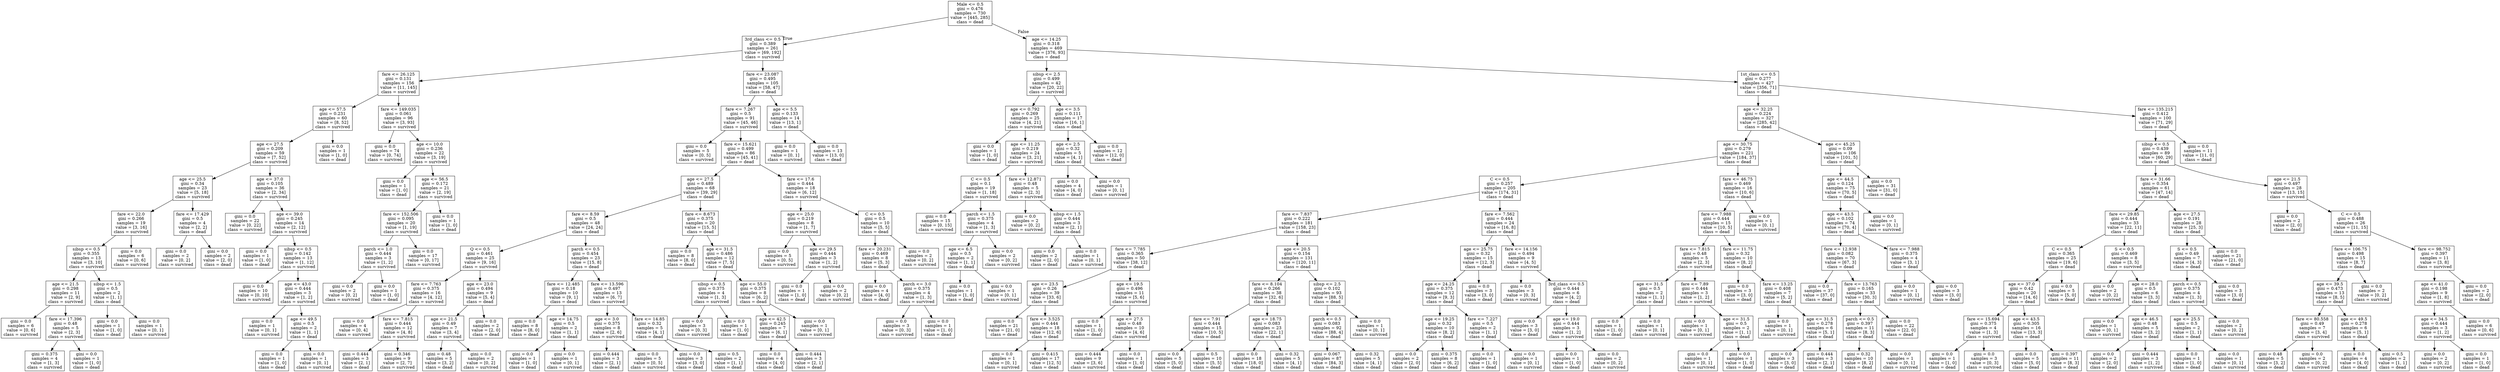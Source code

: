 digraph Tree {
node [shape=box] ;
0 [label="Male <= 0.5\ngini = 0.476\nsamples = 730\nvalue = [445, 285]\nclass = dead"] ;
1 [label="3rd_class <= 0.5\ngini = 0.389\nsamples = 261\nvalue = [69, 192]\nclass = survived"] ;
0 -> 1 [labeldistance=2.5, labelangle=45, headlabel="True"] ;
2 [label="fare <= 26.125\ngini = 0.131\nsamples = 156\nvalue = [11, 145]\nclass = survived"] ;
1 -> 2 ;
3 [label="age <= 57.5\ngini = 0.231\nsamples = 60\nvalue = [8, 52]\nclass = survived"] ;
2 -> 3 ;
4 [label="age <= 27.5\ngini = 0.209\nsamples = 59\nvalue = [7, 52]\nclass = survived"] ;
3 -> 4 ;
5 [label="age <= 25.5\ngini = 0.34\nsamples = 23\nvalue = [5, 18]\nclass = survived"] ;
4 -> 5 ;
6 [label="fare <= 22.0\ngini = 0.266\nsamples = 19\nvalue = [3, 16]\nclass = survived"] ;
5 -> 6 ;
7 [label="sibsp <= 0.5\ngini = 0.355\nsamples = 13\nvalue = [3, 10]\nclass = survived"] ;
6 -> 7 ;
8 [label="age <= 21.5\ngini = 0.298\nsamples = 11\nvalue = [2, 9]\nclass = survived"] ;
7 -> 8 ;
9 [label="gini = 0.0\nsamples = 6\nvalue = [0, 6]\nclass = survived"] ;
8 -> 9 ;
10 [label="fare <= 17.396\ngini = 0.48\nsamples = 5\nvalue = [2, 3]\nclass = survived"] ;
8 -> 10 ;
11 [label="gini = 0.375\nsamples = 4\nvalue = [1, 3]\nclass = survived"] ;
10 -> 11 ;
12 [label="gini = 0.0\nsamples = 1\nvalue = [1, 0]\nclass = dead"] ;
10 -> 12 ;
13 [label="sibsp <= 1.5\ngini = 0.5\nsamples = 2\nvalue = [1, 1]\nclass = dead"] ;
7 -> 13 ;
14 [label="gini = 0.0\nsamples = 1\nvalue = [1, 0]\nclass = dead"] ;
13 -> 14 ;
15 [label="gini = 0.0\nsamples = 1\nvalue = [0, 1]\nclass = survived"] ;
13 -> 15 ;
16 [label="gini = 0.0\nsamples = 6\nvalue = [0, 6]\nclass = survived"] ;
6 -> 16 ;
17 [label="fare <= 17.429\ngini = 0.5\nsamples = 4\nvalue = [2, 2]\nclass = dead"] ;
5 -> 17 ;
18 [label="gini = 0.0\nsamples = 2\nvalue = [0, 2]\nclass = survived"] ;
17 -> 18 ;
19 [label="gini = 0.0\nsamples = 2\nvalue = [2, 0]\nclass = dead"] ;
17 -> 19 ;
20 [label="age <= 37.0\ngini = 0.105\nsamples = 36\nvalue = [2, 34]\nclass = survived"] ;
4 -> 20 ;
21 [label="gini = 0.0\nsamples = 22\nvalue = [0, 22]\nclass = survived"] ;
20 -> 21 ;
22 [label="age <= 39.0\ngini = 0.245\nsamples = 14\nvalue = [2, 12]\nclass = survived"] ;
20 -> 22 ;
23 [label="gini = 0.0\nsamples = 1\nvalue = [1, 0]\nclass = dead"] ;
22 -> 23 ;
24 [label="sibsp <= 0.5\ngini = 0.142\nsamples = 13\nvalue = [1, 12]\nclass = survived"] ;
22 -> 24 ;
25 [label="gini = 0.0\nsamples = 10\nvalue = [0, 10]\nclass = survived"] ;
24 -> 25 ;
26 [label="age <= 43.0\ngini = 0.444\nsamples = 3\nvalue = [1, 2]\nclass = survived"] ;
24 -> 26 ;
27 [label="gini = 0.0\nsamples = 1\nvalue = [0, 1]\nclass = survived"] ;
26 -> 27 ;
28 [label="age <= 49.5\ngini = 0.5\nsamples = 2\nvalue = [1, 1]\nclass = dead"] ;
26 -> 28 ;
29 [label="gini = 0.0\nsamples = 1\nvalue = [1, 0]\nclass = dead"] ;
28 -> 29 ;
30 [label="gini = 0.0\nsamples = 1\nvalue = [0, 1]\nclass = survived"] ;
28 -> 30 ;
31 [label="gini = 0.0\nsamples = 1\nvalue = [1, 0]\nclass = dead"] ;
3 -> 31 ;
32 [label="fare <= 149.035\ngini = 0.061\nsamples = 96\nvalue = [3, 93]\nclass = survived"] ;
2 -> 32 ;
33 [label="gini = 0.0\nsamples = 74\nvalue = [0, 74]\nclass = survived"] ;
32 -> 33 ;
34 [label="age <= 10.0\ngini = 0.236\nsamples = 22\nvalue = [3, 19]\nclass = survived"] ;
32 -> 34 ;
35 [label="gini = 0.0\nsamples = 1\nvalue = [1, 0]\nclass = dead"] ;
34 -> 35 ;
36 [label="age <= 56.5\ngini = 0.172\nsamples = 21\nvalue = [2, 19]\nclass = survived"] ;
34 -> 36 ;
37 [label="fare <= 152.506\ngini = 0.095\nsamples = 20\nvalue = [1, 19]\nclass = survived"] ;
36 -> 37 ;
38 [label="parch <= 1.0\ngini = 0.444\nsamples = 3\nvalue = [1, 2]\nclass = survived"] ;
37 -> 38 ;
39 [label="gini = 0.0\nsamples = 2\nvalue = [0, 2]\nclass = survived"] ;
38 -> 39 ;
40 [label="gini = 0.0\nsamples = 1\nvalue = [1, 0]\nclass = dead"] ;
38 -> 40 ;
41 [label="gini = 0.0\nsamples = 17\nvalue = [0, 17]\nclass = survived"] ;
37 -> 41 ;
42 [label="gini = 0.0\nsamples = 1\nvalue = [1, 0]\nclass = dead"] ;
36 -> 42 ;
43 [label="fare <= 23.087\ngini = 0.495\nsamples = 105\nvalue = [58, 47]\nclass = dead"] ;
1 -> 43 ;
44 [label="fare <= 7.267\ngini = 0.5\nsamples = 91\nvalue = [45, 46]\nclass = survived"] ;
43 -> 44 ;
45 [label="gini = 0.0\nsamples = 5\nvalue = [0, 5]\nclass = survived"] ;
44 -> 45 ;
46 [label="fare <= 15.621\ngini = 0.499\nsamples = 86\nvalue = [45, 41]\nclass = dead"] ;
44 -> 46 ;
47 [label="age <= 27.5\ngini = 0.489\nsamples = 68\nvalue = [39, 29]\nclass = dead"] ;
46 -> 47 ;
48 [label="fare <= 8.59\ngini = 0.5\nsamples = 48\nvalue = [24, 24]\nclass = dead"] ;
47 -> 48 ;
49 [label="Q <= 0.5\ngini = 0.461\nsamples = 25\nvalue = [9, 16]\nclass = survived"] ;
48 -> 49 ;
50 [label="fare <= 7.763\ngini = 0.375\nsamples = 16\nvalue = [4, 12]\nclass = survived"] ;
49 -> 50 ;
51 [label="gini = 0.0\nsamples = 4\nvalue = [0, 4]\nclass = survived"] ;
50 -> 51 ;
52 [label="fare <= 7.815\ngini = 0.444\nsamples = 12\nvalue = [4, 8]\nclass = survived"] ;
50 -> 52 ;
53 [label="gini = 0.444\nsamples = 3\nvalue = [2, 1]\nclass = dead"] ;
52 -> 53 ;
54 [label="gini = 0.346\nsamples = 9\nvalue = [2, 7]\nclass = survived"] ;
52 -> 54 ;
55 [label="age <= 23.0\ngini = 0.494\nsamples = 9\nvalue = [5, 4]\nclass = dead"] ;
49 -> 55 ;
56 [label="age <= 21.5\ngini = 0.49\nsamples = 7\nvalue = [3, 4]\nclass = survived"] ;
55 -> 56 ;
57 [label="gini = 0.48\nsamples = 5\nvalue = [3, 2]\nclass = dead"] ;
56 -> 57 ;
58 [label="gini = 0.0\nsamples = 2\nvalue = [0, 2]\nclass = survived"] ;
56 -> 58 ;
59 [label="gini = 0.0\nsamples = 2\nvalue = [2, 0]\nclass = dead"] ;
55 -> 59 ;
60 [label="parch <= 0.5\ngini = 0.454\nsamples = 23\nvalue = [15, 8]\nclass = dead"] ;
48 -> 60 ;
61 [label="fare <= 12.485\ngini = 0.18\nsamples = 10\nvalue = [9, 1]\nclass = dead"] ;
60 -> 61 ;
62 [label="gini = 0.0\nsamples = 8\nvalue = [8, 0]\nclass = dead"] ;
61 -> 62 ;
63 [label="age <= 14.75\ngini = 0.5\nsamples = 2\nvalue = [1, 1]\nclass = dead"] ;
61 -> 63 ;
64 [label="gini = 0.0\nsamples = 1\nvalue = [1, 0]\nclass = dead"] ;
63 -> 64 ;
65 [label="gini = 0.0\nsamples = 1\nvalue = [0, 1]\nclass = survived"] ;
63 -> 65 ;
66 [label="fare <= 13.596\ngini = 0.497\nsamples = 13\nvalue = [6, 7]\nclass = survived"] ;
60 -> 66 ;
67 [label="age <= 3.0\ngini = 0.375\nsamples = 8\nvalue = [2, 6]\nclass = survived"] ;
66 -> 67 ;
68 [label="gini = 0.444\nsamples = 3\nvalue = [2, 1]\nclass = dead"] ;
67 -> 68 ;
69 [label="gini = 0.0\nsamples = 5\nvalue = [0, 5]\nclass = survived"] ;
67 -> 69 ;
70 [label="fare <= 14.85\ngini = 0.32\nsamples = 5\nvalue = [4, 1]\nclass = dead"] ;
66 -> 70 ;
71 [label="gini = 0.0\nsamples = 3\nvalue = [3, 0]\nclass = dead"] ;
70 -> 71 ;
72 [label="gini = 0.5\nsamples = 2\nvalue = [1, 1]\nclass = dead"] ;
70 -> 72 ;
73 [label="fare <= 8.673\ngini = 0.375\nsamples = 20\nvalue = [15, 5]\nclass = dead"] ;
47 -> 73 ;
74 [label="gini = 0.0\nsamples = 8\nvalue = [8, 0]\nclass = dead"] ;
73 -> 74 ;
75 [label="age <= 31.5\ngini = 0.486\nsamples = 12\nvalue = [7, 5]\nclass = dead"] ;
73 -> 75 ;
76 [label="sibsp <= 0.5\ngini = 0.375\nsamples = 4\nvalue = [1, 3]\nclass = survived"] ;
75 -> 76 ;
77 [label="gini = 0.0\nsamples = 3\nvalue = [0, 3]\nclass = survived"] ;
76 -> 77 ;
78 [label="gini = 0.0\nsamples = 1\nvalue = [1, 0]\nclass = dead"] ;
76 -> 78 ;
79 [label="age <= 55.0\ngini = 0.375\nsamples = 8\nvalue = [6, 2]\nclass = dead"] ;
75 -> 79 ;
80 [label="age <= 42.5\ngini = 0.245\nsamples = 7\nvalue = [6, 1]\nclass = dead"] ;
79 -> 80 ;
81 [label="gini = 0.0\nsamples = 4\nvalue = [4, 0]\nclass = dead"] ;
80 -> 81 ;
82 [label="gini = 0.444\nsamples = 3\nvalue = [2, 1]\nclass = dead"] ;
80 -> 82 ;
83 [label="gini = 0.0\nsamples = 1\nvalue = [0, 1]\nclass = survived"] ;
79 -> 83 ;
84 [label="fare <= 17.6\ngini = 0.444\nsamples = 18\nvalue = [6, 12]\nclass = survived"] ;
46 -> 84 ;
85 [label="age <= 25.0\ngini = 0.219\nsamples = 8\nvalue = [1, 7]\nclass = survived"] ;
84 -> 85 ;
86 [label="gini = 0.0\nsamples = 5\nvalue = [0, 5]\nclass = survived"] ;
85 -> 86 ;
87 [label="age <= 29.5\ngini = 0.444\nsamples = 3\nvalue = [1, 2]\nclass = survived"] ;
85 -> 87 ;
88 [label="gini = 0.0\nsamples = 1\nvalue = [1, 0]\nclass = dead"] ;
87 -> 88 ;
89 [label="gini = 0.0\nsamples = 2\nvalue = [0, 2]\nclass = survived"] ;
87 -> 89 ;
90 [label="C <= 0.5\ngini = 0.5\nsamples = 10\nvalue = [5, 5]\nclass = dead"] ;
84 -> 90 ;
91 [label="fare <= 20.231\ngini = 0.469\nsamples = 8\nvalue = [5, 3]\nclass = dead"] ;
90 -> 91 ;
92 [label="gini = 0.0\nsamples = 4\nvalue = [4, 0]\nclass = dead"] ;
91 -> 92 ;
93 [label="parch <= 3.0\ngini = 0.375\nsamples = 4\nvalue = [1, 3]\nclass = survived"] ;
91 -> 93 ;
94 [label="gini = 0.0\nsamples = 3\nvalue = [0, 3]\nclass = survived"] ;
93 -> 94 ;
95 [label="gini = 0.0\nsamples = 1\nvalue = [1, 0]\nclass = dead"] ;
93 -> 95 ;
96 [label="gini = 0.0\nsamples = 2\nvalue = [0, 2]\nclass = survived"] ;
90 -> 96 ;
97 [label="age <= 5.5\ngini = 0.133\nsamples = 14\nvalue = [13, 1]\nclass = dead"] ;
43 -> 97 ;
98 [label="gini = 0.0\nsamples = 1\nvalue = [0, 1]\nclass = survived"] ;
97 -> 98 ;
99 [label="gini = 0.0\nsamples = 13\nvalue = [13, 0]\nclass = dead"] ;
97 -> 99 ;
100 [label="age <= 14.25\ngini = 0.318\nsamples = 469\nvalue = [376, 93]\nclass = dead"] ;
0 -> 100 [labeldistance=2.5, labelangle=-45, headlabel="False"] ;
101 [label="sibsp <= 2.5\ngini = 0.499\nsamples = 42\nvalue = [20, 22]\nclass = survived"] ;
100 -> 101 ;
102 [label="age <= 0.792\ngini = 0.269\nsamples = 25\nvalue = [4, 21]\nclass = survived"] ;
101 -> 102 ;
103 [label="gini = 0.0\nsamples = 1\nvalue = [1, 0]\nclass = dead"] ;
102 -> 103 ;
104 [label="age <= 11.25\ngini = 0.219\nsamples = 24\nvalue = [3, 21]\nclass = survived"] ;
102 -> 104 ;
105 [label="C <= 0.5\ngini = 0.1\nsamples = 19\nvalue = [1, 18]\nclass = survived"] ;
104 -> 105 ;
106 [label="gini = 0.0\nsamples = 15\nvalue = [0, 15]\nclass = survived"] ;
105 -> 106 ;
107 [label="parch <= 1.5\ngini = 0.375\nsamples = 4\nvalue = [1, 3]\nclass = survived"] ;
105 -> 107 ;
108 [label="age <= 6.5\ngini = 0.5\nsamples = 2\nvalue = [1, 1]\nclass = dead"] ;
107 -> 108 ;
109 [label="gini = 0.0\nsamples = 1\nvalue = [1, 0]\nclass = dead"] ;
108 -> 109 ;
110 [label="gini = 0.0\nsamples = 1\nvalue = [0, 1]\nclass = survived"] ;
108 -> 110 ;
111 [label="gini = 0.0\nsamples = 2\nvalue = [0, 2]\nclass = survived"] ;
107 -> 111 ;
112 [label="fare <= 12.871\ngini = 0.48\nsamples = 5\nvalue = [2, 3]\nclass = survived"] ;
104 -> 112 ;
113 [label="gini = 0.0\nsamples = 2\nvalue = [0, 2]\nclass = survived"] ;
112 -> 113 ;
114 [label="sibsp <= 1.5\ngini = 0.444\nsamples = 3\nvalue = [2, 1]\nclass = dead"] ;
112 -> 114 ;
115 [label="gini = 0.0\nsamples = 2\nvalue = [2, 0]\nclass = dead"] ;
114 -> 115 ;
116 [label="gini = 0.0\nsamples = 1\nvalue = [0, 1]\nclass = survived"] ;
114 -> 116 ;
117 [label="age <= 3.5\ngini = 0.111\nsamples = 17\nvalue = [16, 1]\nclass = dead"] ;
101 -> 117 ;
118 [label="age <= 2.5\ngini = 0.32\nsamples = 5\nvalue = [4, 1]\nclass = dead"] ;
117 -> 118 ;
119 [label="gini = 0.0\nsamples = 4\nvalue = [4, 0]\nclass = dead"] ;
118 -> 119 ;
120 [label="gini = 0.0\nsamples = 1\nvalue = [0, 1]\nclass = survived"] ;
118 -> 120 ;
121 [label="gini = 0.0\nsamples = 12\nvalue = [12, 0]\nclass = dead"] ;
117 -> 121 ;
122 [label="1st_class <= 0.5\ngini = 0.277\nsamples = 427\nvalue = [356, 71]\nclass = dead"] ;
100 -> 122 ;
123 [label="age <= 32.25\ngini = 0.224\nsamples = 327\nvalue = [285, 42]\nclass = dead"] ;
122 -> 123 ;
124 [label="age <= 30.75\ngini = 0.279\nsamples = 221\nvalue = [184, 37]\nclass = dead"] ;
123 -> 124 ;
125 [label="C <= 0.5\ngini = 0.257\nsamples = 205\nvalue = [174, 31]\nclass = dead"] ;
124 -> 125 ;
126 [label="fare <= 7.837\ngini = 0.222\nsamples = 181\nvalue = [158, 23]\nclass = dead"] ;
125 -> 126 ;
127 [label="fare <= 7.785\ngini = 0.365\nsamples = 50\nvalue = [38, 12]\nclass = dead"] ;
126 -> 127 ;
128 [label="age <= 23.5\ngini = 0.26\nsamples = 39\nvalue = [33, 6]\nclass = dead"] ;
127 -> 128 ;
129 [label="gini = 0.0\nsamples = 21\nvalue = [21, 0]\nclass = dead"] ;
128 -> 129 ;
130 [label="fare <= 3.525\ngini = 0.444\nsamples = 18\nvalue = [12, 6]\nclass = dead"] ;
128 -> 130 ;
131 [label="gini = 0.0\nsamples = 1\nvalue = [0, 1]\nclass = survived"] ;
130 -> 131 ;
132 [label="gini = 0.415\nsamples = 17\nvalue = [12, 5]\nclass = dead"] ;
130 -> 132 ;
133 [label="age <= 19.5\ngini = 0.496\nsamples = 11\nvalue = [5, 6]\nclass = survived"] ;
127 -> 133 ;
134 [label="gini = 0.0\nsamples = 1\nvalue = [1, 0]\nclass = dead"] ;
133 -> 134 ;
135 [label="age <= 27.5\ngini = 0.48\nsamples = 10\nvalue = [4, 6]\nclass = survived"] ;
133 -> 135 ;
136 [label="gini = 0.444\nsamples = 9\nvalue = [3, 6]\nclass = survived"] ;
135 -> 136 ;
137 [label="gini = 0.0\nsamples = 1\nvalue = [1, 0]\nclass = dead"] ;
135 -> 137 ;
138 [label="age <= 20.5\ngini = 0.154\nsamples = 131\nvalue = [120, 11]\nclass = dead"] ;
126 -> 138 ;
139 [label="fare <= 8.104\ngini = 0.266\nsamples = 38\nvalue = [32, 6]\nclass = dead"] ;
138 -> 139 ;
140 [label="fare <= 7.91\ngini = 0.444\nsamples = 15\nvalue = [10, 5]\nclass = dead"] ;
139 -> 140 ;
141 [label="gini = 0.0\nsamples = 5\nvalue = [5, 0]\nclass = dead"] ;
140 -> 141 ;
142 [label="gini = 0.5\nsamples = 10\nvalue = [5, 5]\nclass = dead"] ;
140 -> 142 ;
143 [label="age <= 18.75\ngini = 0.083\nsamples = 23\nvalue = [22, 1]\nclass = dead"] ;
139 -> 143 ;
144 [label="gini = 0.0\nsamples = 18\nvalue = [18, 0]\nclass = dead"] ;
143 -> 144 ;
145 [label="gini = 0.32\nsamples = 5\nvalue = [4, 1]\nclass = dead"] ;
143 -> 145 ;
146 [label="sibsp <= 2.5\ngini = 0.102\nsamples = 93\nvalue = [88, 5]\nclass = dead"] ;
138 -> 146 ;
147 [label="parch <= 0.5\ngini = 0.083\nsamples = 92\nvalue = [88, 4]\nclass = dead"] ;
146 -> 147 ;
148 [label="gini = 0.067\nsamples = 87\nvalue = [84, 3]\nclass = dead"] ;
147 -> 148 ;
149 [label="gini = 0.32\nsamples = 5\nvalue = [4, 1]\nclass = dead"] ;
147 -> 149 ;
150 [label="gini = 0.0\nsamples = 1\nvalue = [0, 1]\nclass = survived"] ;
146 -> 150 ;
151 [label="fare <= 7.562\ngini = 0.444\nsamples = 24\nvalue = [16, 8]\nclass = dead"] ;
125 -> 151 ;
152 [label="age <= 25.75\ngini = 0.32\nsamples = 15\nvalue = [12, 3]\nclass = dead"] ;
151 -> 152 ;
153 [label="age <= 24.25\ngini = 0.375\nsamples = 12\nvalue = [9, 3]\nclass = dead"] ;
152 -> 153 ;
154 [label="age <= 19.25\ngini = 0.32\nsamples = 10\nvalue = [8, 2]\nclass = dead"] ;
153 -> 154 ;
155 [label="gini = 0.0\nsamples = 2\nvalue = [2, 0]\nclass = dead"] ;
154 -> 155 ;
156 [label="gini = 0.375\nsamples = 8\nvalue = [6, 2]\nclass = dead"] ;
154 -> 156 ;
157 [label="fare <= 7.227\ngini = 0.5\nsamples = 2\nvalue = [1, 1]\nclass = dead"] ;
153 -> 157 ;
158 [label="gini = 0.0\nsamples = 1\nvalue = [1, 0]\nclass = dead"] ;
157 -> 158 ;
159 [label="gini = 0.0\nsamples = 1\nvalue = [0, 1]\nclass = survived"] ;
157 -> 159 ;
160 [label="gini = 0.0\nsamples = 3\nvalue = [3, 0]\nclass = dead"] ;
152 -> 160 ;
161 [label="fare <= 14.156\ngini = 0.494\nsamples = 9\nvalue = [4, 5]\nclass = survived"] ;
151 -> 161 ;
162 [label="gini = 0.0\nsamples = 3\nvalue = [0, 3]\nclass = survived"] ;
161 -> 162 ;
163 [label="3rd_class <= 0.5\ngini = 0.444\nsamples = 6\nvalue = [4, 2]\nclass = dead"] ;
161 -> 163 ;
164 [label="gini = 0.0\nsamples = 3\nvalue = [3, 0]\nclass = dead"] ;
163 -> 164 ;
165 [label="age <= 19.0\ngini = 0.444\nsamples = 3\nvalue = [1, 2]\nclass = survived"] ;
163 -> 165 ;
166 [label="gini = 0.0\nsamples = 1\nvalue = [1, 0]\nclass = dead"] ;
165 -> 166 ;
167 [label="gini = 0.0\nsamples = 2\nvalue = [0, 2]\nclass = survived"] ;
165 -> 167 ;
168 [label="fare <= 46.75\ngini = 0.469\nsamples = 16\nvalue = [10, 6]\nclass = dead"] ;
124 -> 168 ;
169 [label="fare <= 7.988\ngini = 0.444\nsamples = 15\nvalue = [10, 5]\nclass = dead"] ;
168 -> 169 ;
170 [label="fare <= 7.815\ngini = 0.48\nsamples = 5\nvalue = [2, 3]\nclass = survived"] ;
169 -> 170 ;
171 [label="age <= 31.5\ngini = 0.5\nsamples = 2\nvalue = [1, 1]\nclass = dead"] ;
170 -> 171 ;
172 [label="gini = 0.0\nsamples = 1\nvalue = [1, 0]\nclass = dead"] ;
171 -> 172 ;
173 [label="gini = 0.0\nsamples = 1\nvalue = [0, 1]\nclass = survived"] ;
171 -> 173 ;
174 [label="fare <= 7.89\ngini = 0.444\nsamples = 3\nvalue = [1, 2]\nclass = survived"] ;
170 -> 174 ;
175 [label="gini = 0.0\nsamples = 1\nvalue = [0, 1]\nclass = survived"] ;
174 -> 175 ;
176 [label="age <= 31.5\ngini = 0.5\nsamples = 2\nvalue = [1, 1]\nclass = dead"] ;
174 -> 176 ;
177 [label="gini = 0.0\nsamples = 1\nvalue = [0, 1]\nclass = survived"] ;
176 -> 177 ;
178 [label="gini = 0.0\nsamples = 1\nvalue = [1, 0]\nclass = dead"] ;
176 -> 178 ;
179 [label="fare <= 11.75\ngini = 0.32\nsamples = 10\nvalue = [8, 2]\nclass = dead"] ;
169 -> 179 ;
180 [label="gini = 0.0\nsamples = 3\nvalue = [3, 0]\nclass = dead"] ;
179 -> 180 ;
181 [label="fare <= 13.25\ngini = 0.408\nsamples = 7\nvalue = [5, 2]\nclass = dead"] ;
179 -> 181 ;
182 [label="gini = 0.0\nsamples = 1\nvalue = [0, 1]\nclass = survived"] ;
181 -> 182 ;
183 [label="age <= 31.5\ngini = 0.278\nsamples = 6\nvalue = [5, 1]\nclass = dead"] ;
181 -> 183 ;
184 [label="gini = 0.0\nsamples = 3\nvalue = [3, 0]\nclass = dead"] ;
183 -> 184 ;
185 [label="gini = 0.444\nsamples = 3\nvalue = [2, 1]\nclass = dead"] ;
183 -> 185 ;
186 [label="gini = 0.0\nsamples = 1\nvalue = [0, 1]\nclass = survived"] ;
168 -> 186 ;
187 [label="age <= 45.25\ngini = 0.09\nsamples = 106\nvalue = [101, 5]\nclass = dead"] ;
123 -> 187 ;
188 [label="age <= 44.5\ngini = 0.124\nsamples = 75\nvalue = [70, 5]\nclass = dead"] ;
187 -> 188 ;
189 [label="age <= 43.5\ngini = 0.102\nsamples = 74\nvalue = [70, 4]\nclass = dead"] ;
188 -> 189 ;
190 [label="fare <= 12.938\ngini = 0.082\nsamples = 70\nvalue = [67, 3]\nclass = dead"] ;
189 -> 190 ;
191 [label="gini = 0.0\nsamples = 37\nvalue = [37, 0]\nclass = dead"] ;
190 -> 191 ;
192 [label="fare <= 13.763\ngini = 0.165\nsamples = 33\nvalue = [30, 3]\nclass = dead"] ;
190 -> 192 ;
193 [label="parch <= 0.5\ngini = 0.397\nsamples = 11\nvalue = [8, 3]\nclass = dead"] ;
192 -> 193 ;
194 [label="gini = 0.32\nsamples = 10\nvalue = [8, 2]\nclass = dead"] ;
193 -> 194 ;
195 [label="gini = 0.0\nsamples = 1\nvalue = [0, 1]\nclass = survived"] ;
193 -> 195 ;
196 [label="gini = 0.0\nsamples = 22\nvalue = [22, 0]\nclass = dead"] ;
192 -> 196 ;
197 [label="fare <= 7.988\ngini = 0.375\nsamples = 4\nvalue = [3, 1]\nclass = dead"] ;
189 -> 197 ;
198 [label="gini = 0.0\nsamples = 1\nvalue = [0, 1]\nclass = survived"] ;
197 -> 198 ;
199 [label="gini = 0.0\nsamples = 3\nvalue = [3, 0]\nclass = dead"] ;
197 -> 199 ;
200 [label="gini = 0.0\nsamples = 1\nvalue = [0, 1]\nclass = survived"] ;
188 -> 200 ;
201 [label="gini = 0.0\nsamples = 31\nvalue = [31, 0]\nclass = dead"] ;
187 -> 201 ;
202 [label="fare <= 135.215\ngini = 0.412\nsamples = 100\nvalue = [71, 29]\nclass = dead"] ;
122 -> 202 ;
203 [label="sibsp <= 0.5\ngini = 0.439\nsamples = 89\nvalue = [60, 29]\nclass = dead"] ;
202 -> 203 ;
204 [label="fare <= 31.66\ngini = 0.354\nsamples = 61\nvalue = [47, 14]\nclass = dead"] ;
203 -> 204 ;
205 [label="fare <= 29.85\ngini = 0.444\nsamples = 33\nvalue = [22, 11]\nclass = dead"] ;
204 -> 205 ;
206 [label="C <= 0.5\ngini = 0.365\nsamples = 25\nvalue = [19, 6]\nclass = dead"] ;
205 -> 206 ;
207 [label="age <= 37.0\ngini = 0.42\nsamples = 20\nvalue = [14, 6]\nclass = dead"] ;
206 -> 207 ;
208 [label="fare <= 15.694\ngini = 0.375\nsamples = 4\nvalue = [1, 3]\nclass = survived"] ;
207 -> 208 ;
209 [label="gini = 0.0\nsamples = 1\nvalue = [1, 0]\nclass = dead"] ;
208 -> 209 ;
210 [label="gini = 0.0\nsamples = 3\nvalue = [0, 3]\nclass = survived"] ;
208 -> 210 ;
211 [label="age <= 43.5\ngini = 0.305\nsamples = 16\nvalue = [13, 3]\nclass = dead"] ;
207 -> 211 ;
212 [label="gini = 0.0\nsamples = 5\nvalue = [5, 0]\nclass = dead"] ;
211 -> 212 ;
213 [label="gini = 0.397\nsamples = 11\nvalue = [8, 3]\nclass = dead"] ;
211 -> 213 ;
214 [label="gini = 0.0\nsamples = 5\nvalue = [5, 0]\nclass = dead"] ;
206 -> 214 ;
215 [label="S <= 0.5\ngini = 0.469\nsamples = 8\nvalue = [3, 5]\nclass = survived"] ;
205 -> 215 ;
216 [label="gini = 0.0\nsamples = 2\nvalue = [0, 2]\nclass = survived"] ;
215 -> 216 ;
217 [label="age <= 28.0\ngini = 0.5\nsamples = 6\nvalue = [3, 3]\nclass = dead"] ;
215 -> 217 ;
218 [label="gini = 0.0\nsamples = 1\nvalue = [0, 1]\nclass = survived"] ;
217 -> 218 ;
219 [label="age <= 46.5\ngini = 0.48\nsamples = 5\nvalue = [3, 2]\nclass = dead"] ;
217 -> 219 ;
220 [label="gini = 0.0\nsamples = 2\nvalue = [2, 0]\nclass = dead"] ;
219 -> 220 ;
221 [label="gini = 0.444\nsamples = 3\nvalue = [1, 2]\nclass = survived"] ;
219 -> 221 ;
222 [label="age <= 27.5\ngini = 0.191\nsamples = 28\nvalue = [25, 3]\nclass = dead"] ;
204 -> 222 ;
223 [label="S <= 0.5\ngini = 0.49\nsamples = 7\nvalue = [4, 3]\nclass = dead"] ;
222 -> 223 ;
224 [label="parch <= 0.5\ngini = 0.375\nsamples = 4\nvalue = [1, 3]\nclass = survived"] ;
223 -> 224 ;
225 [label="age <= 25.5\ngini = 0.5\nsamples = 2\nvalue = [1, 1]\nclass = dead"] ;
224 -> 225 ;
226 [label="gini = 0.0\nsamples = 1\nvalue = [1, 0]\nclass = dead"] ;
225 -> 226 ;
227 [label="gini = 0.0\nsamples = 1\nvalue = [0, 1]\nclass = survived"] ;
225 -> 227 ;
228 [label="gini = 0.0\nsamples = 2\nvalue = [0, 2]\nclass = survived"] ;
224 -> 228 ;
229 [label="gini = 0.0\nsamples = 3\nvalue = [3, 0]\nclass = dead"] ;
223 -> 229 ;
230 [label="gini = 0.0\nsamples = 21\nvalue = [21, 0]\nclass = dead"] ;
222 -> 230 ;
231 [label="age <= 21.5\ngini = 0.497\nsamples = 28\nvalue = [13, 15]\nclass = survived"] ;
203 -> 231 ;
232 [label="gini = 0.0\nsamples = 2\nvalue = [2, 0]\nclass = dead"] ;
231 -> 232 ;
233 [label="C <= 0.5\ngini = 0.488\nsamples = 26\nvalue = [11, 15]\nclass = survived"] ;
231 -> 233 ;
234 [label="fare <= 106.75\ngini = 0.498\nsamples = 15\nvalue = [8, 7]\nclass = dead"] ;
233 -> 234 ;
235 [label="age <= 39.5\ngini = 0.473\nsamples = 13\nvalue = [8, 5]\nclass = dead"] ;
234 -> 235 ;
236 [label="fare <= 80.558\ngini = 0.49\nsamples = 7\nvalue = [3, 4]\nclass = survived"] ;
235 -> 236 ;
237 [label="gini = 0.48\nsamples = 5\nvalue = [3, 2]\nclass = dead"] ;
236 -> 237 ;
238 [label="gini = 0.0\nsamples = 2\nvalue = [0, 2]\nclass = survived"] ;
236 -> 238 ;
239 [label="age <= 49.5\ngini = 0.278\nsamples = 6\nvalue = [5, 1]\nclass = dead"] ;
235 -> 239 ;
240 [label="gini = 0.0\nsamples = 4\nvalue = [4, 0]\nclass = dead"] ;
239 -> 240 ;
241 [label="gini = 0.5\nsamples = 2\nvalue = [1, 1]\nclass = dead"] ;
239 -> 241 ;
242 [label="gini = 0.0\nsamples = 2\nvalue = [0, 2]\nclass = survived"] ;
234 -> 242 ;
243 [label="fare <= 98.752\ngini = 0.397\nsamples = 11\nvalue = [3, 8]\nclass = survived"] ;
233 -> 243 ;
244 [label="age <= 41.0\ngini = 0.198\nsamples = 9\nvalue = [1, 8]\nclass = survived"] ;
243 -> 244 ;
245 [label="age <= 34.5\ngini = 0.444\nsamples = 3\nvalue = [1, 2]\nclass = survived"] ;
244 -> 245 ;
246 [label="gini = 0.0\nsamples = 2\nvalue = [0, 2]\nclass = survived"] ;
245 -> 246 ;
247 [label="gini = 0.0\nsamples = 1\nvalue = [1, 0]\nclass = dead"] ;
245 -> 247 ;
248 [label="gini = 0.0\nsamples = 6\nvalue = [0, 6]\nclass = survived"] ;
244 -> 248 ;
249 [label="gini = 0.0\nsamples = 2\nvalue = [2, 0]\nclass = dead"] ;
243 -> 249 ;
250 [label="gini = 0.0\nsamples = 11\nvalue = [11, 0]\nclass = dead"] ;
202 -> 250 ;
}